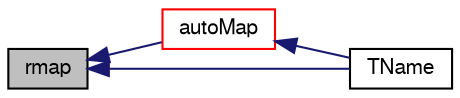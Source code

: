 digraph "rmap"
{
  bgcolor="transparent";
  edge [fontname="FreeSans",fontsize="10",labelfontname="FreeSans",labelfontsize="10"];
  node [fontname="FreeSans",fontsize="10",shape=record];
  rankdir="LR";
  Node507 [label="rmap",height=0.2,width=0.4,color="black", fillcolor="grey75", style="filled", fontcolor="black"];
  Node507 -> Node508 [dir="back",color="midnightblue",fontsize="10",style="solid",fontname="FreeSans"];
  Node508 [label="autoMap",height=0.2,width=0.4,color="red",URL="$a29998.html#a0ab0c43ce90d756c88dd81e3d0a9eef5",tooltip="Map (and resize as needed) from self given a mapping object. "];
  Node508 -> Node510 [dir="back",color="midnightblue",fontsize="10",style="solid",fontname="FreeSans"];
  Node510 [label="TName",height=0.2,width=0.4,color="black",URL="$a29998.html#a1a53e2f9bddb637f253eaef2f6bf6f0f",tooltip="Return the temperature field name. "];
  Node507 -> Node510 [dir="back",color="midnightblue",fontsize="10",style="solid",fontname="FreeSans"];
}
